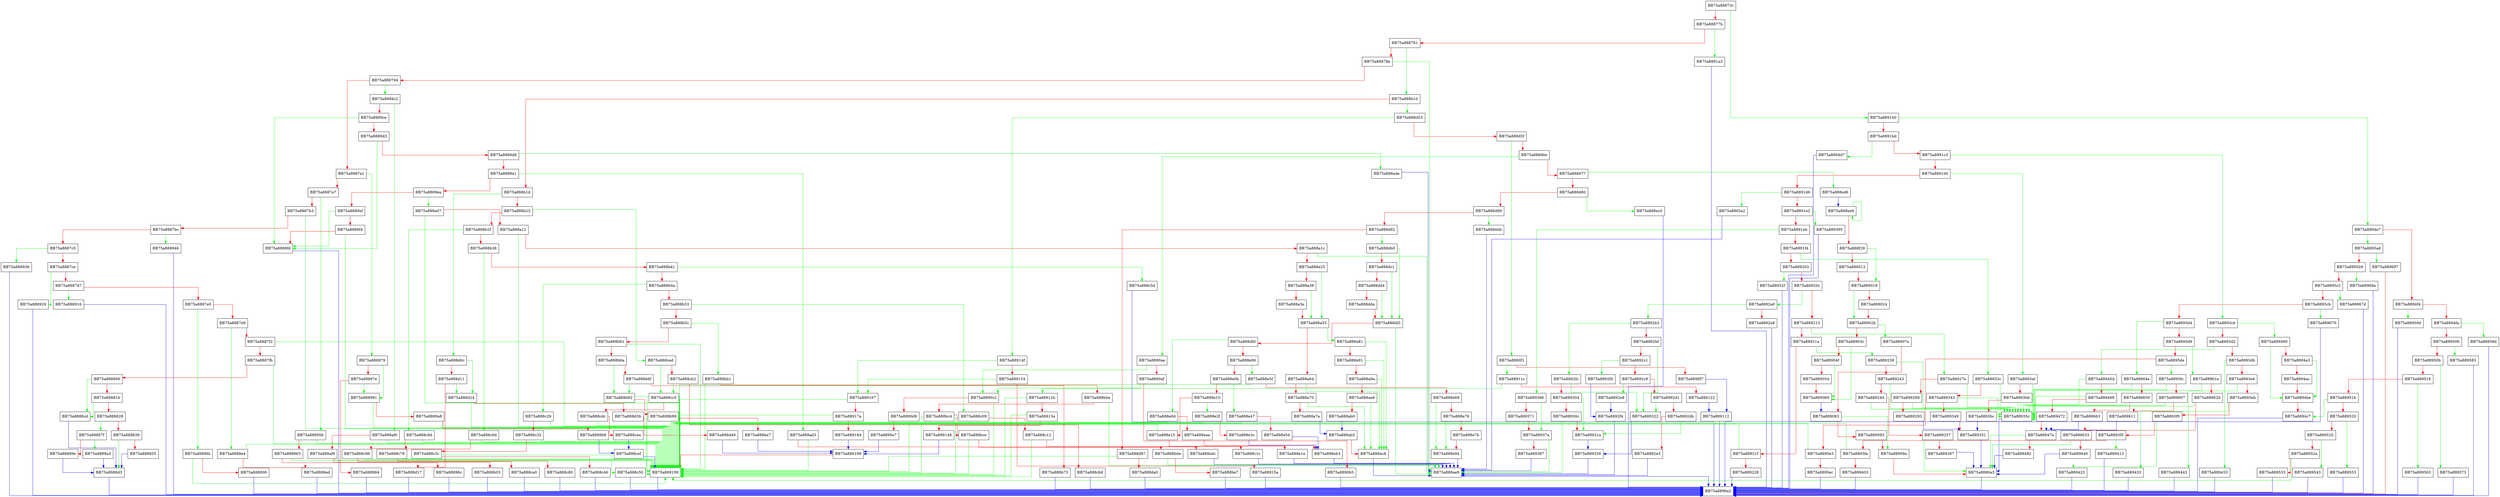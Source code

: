digraph ksignalupper {
  node [shape="box"];
  graph [splines=ortho];
  BB75a88873c -> BB75a8891b0 [color="green"];
  BB75a88873c -> BB75a88877b [color="red"];
  BB75a88877b -> BB75a8891a3 [color="green"];
  BB75a88877b -> BB75a888781 [color="red"];
  BB75a888781 -> BB75a888b10 [color="green"];
  BB75a888781 -> BB75a88878e [color="red"];
  BB75a88878e -> BB75a888ae9 [color="green"];
  BB75a88878e -> BB75a888794 [color="red"];
  BB75a888794 -> BB75a8889c2 [color="green"];
  BB75a888794 -> BB75a8887a1 [color="red"];
  BB75a8887a1 -> BB75a888979 [color="green"];
  BB75a8887a1 -> BB75a8887a7 [color="red"];
  BB75a8887a7 -> BB75a888956 [color="green"];
  BB75a8887a7 -> BB75a8887b3 [color="red"];
  BB75a8887b3 -> BB75a889199 [color="green"];
  BB75a8887b3 -> BB75a8887bc [color="red"];
  BB75a8887bc -> BB75a888946 [color="green"];
  BB75a8887bc -> BB75a8887c5 [color="red"];
  BB75a8887c5 -> BB75a888936 [color="green"];
  BB75a8887c5 -> BB75a8887ce [color="red"];
  BB75a8887ce -> BB75a888926 [color="green"];
  BB75a8887ce -> BB75a8887d7 [color="red"];
  BB75a8887d7 -> BB75a888916 [color="green"];
  BB75a8887d7 -> BB75a8887e0 [color="red"];
  BB75a8887e0 -> BB75a8888fd [color="green"];
  BB75a8887e0 -> BB75a8887e9 [color="red"];
  BB75a8887e9 -> BB75a8888e4 [color="green"];
  BB75a8887e9 -> BB75a8887f2 [color="red"];
  BB75a8887f2 -> BB75a889199 [color="green"];
  BB75a8887f2 -> BB75a8887fb [color="red"];
  BB75a8887fb -> BB75a889199 [color="green"];
  BB75a8887fb -> BB75a888806 [color="red"];
  BB75a888806 -> BB75a8888cd [color="green"];
  BB75a888806 -> BB75a88881b [color="red"];
  BB75a88881b -> BB75a8888cd [color="green"];
  BB75a88881b -> BB75a888828 [color="red"];
  BB75a888828 -> BB75a88887f [color="green"];
  BB75a888828 -> BB75a888839 [color="red"];
  BB75a888839 -> BB75a8888d3 [color="green"];
  BB75a888839 -> BB75a888855 [color="red"];
  BB75a888855 -> BB75a8888d3 [color="blue"];
  BB75a88887f -> BB75a8888a3 [color="green"];
  BB75a88887f -> BB75a88889e [color="red"];
  BB75a88889e -> BB75a8888d3 [color="blue"];
  BB75a8888a3 -> BB75a8888d3 [color="blue"];
  BB75a8888cd -> BB75a8888d3 [color="blue"];
  BB75a8888d3 -> BB75a8896a2 [color="blue"];
  BB75a8888e4 -> BB75a889199 [color="green"];
  BB75a8888e4 -> BB75a8888ed [color="red"];
  BB75a8888ed -> BB75a8896a2 [color="blue"];
  BB75a8888fd -> BB75a889199 [color="green"];
  BB75a8888fd -> BB75a888906 [color="red"];
  BB75a888906 -> BB75a8896a2 [color="blue"];
  BB75a888916 -> BB75a8896a2 [color="blue"];
  BB75a888926 -> BB75a8896a2 [color="blue"];
  BB75a888936 -> BB75a8896a2 [color="blue"];
  BB75a888946 -> BB75a8896a2 [color="blue"];
  BB75a888956 -> BB75a889199 [color="green"];
  BB75a888956 -> BB75a888963 [color="red"];
  BB75a888963 -> BB75a889199 [color="green"];
  BB75a888963 -> BB75a88896c [color="red"];
  BB75a88896c -> BB75a8896a2 [color="blue"];
  BB75a888979 -> BB75a888991 [color="green"];
  BB75a888979 -> BB75a88897e [color="red"];
  BB75a88897e -> BB75a888991 [color="green"];
  BB75a88897e -> BB75a888984 [color="red"];
  BB75a888984 -> BB75a8896a2 [color="blue"];
  BB75a888991 -> BB75a889199 [color="green"];
  BB75a888991 -> BB75a8889a8 [color="red"];
  BB75a8889a8 -> BB75a889199 [color="green"];
  BB75a8889a8 -> BB75a8889b8 [color="red"];
  BB75a8889b8 -> BB75a888cef [color="blue"];
  BB75a8889c2 -> BB75a888af0 [color="green"];
  BB75a8889c2 -> BB75a8889ce [color="red"];
  BB75a8889ce -> BB75a8889fd [color="green"];
  BB75a8889ce -> BB75a8889d3 [color="red"];
  BB75a8889d3 -> BB75a8889fd [color="green"];
  BB75a8889d3 -> BB75a8889d8 [color="red"];
  BB75a8889d8 -> BB75a888ade [color="green"];
  BB75a8889d8 -> BB75a8889e1 [color="red"];
  BB75a8889e1 -> BB75a888ad3 [color="green"];
  BB75a8889e1 -> BB75a8889ea [color="red"];
  BB75a8889ea -> BB75a888a07 [color="green"];
  BB75a8889ea -> BB75a8889ef [color="red"];
  BB75a8889ef -> BB75a8889fd [color="green"];
  BB75a8889ef -> BB75a8889f4 [color="red"];
  BB75a8889f4 -> BB75a889199 [color="green"];
  BB75a8889f4 -> BB75a8889fd [color="red"];
  BB75a8889fd -> BB75a8896a2 [color="blue"];
  BB75a888a07 -> BB75a889199 [color="green"];
  BB75a888a07 -> BB75a888a12 [color="red"];
  BB75a888a12 -> BB75a889199 [color="green"];
  BB75a888a12 -> BB75a888a1c [color="red"];
  BB75a888a1c -> BB75a888ae9 [color="green"];
  BB75a888a1c -> BB75a888a25 [color="red"];
  BB75a888a25 -> BB75a888a53 [color="green"];
  BB75a888a25 -> BB75a888a38 [color="red"];
  BB75a888a38 -> BB75a888a53 [color="green"];
  BB75a888a38 -> BB75a888a3e [color="red"];
  BB75a888a3e -> BB75a888a53 [color="red"];
  BB75a888a53 -> BB75a888a81 [color="green"];
  BB75a888a53 -> BB75a888a64 [color="red"];
  BB75a888a64 -> BB75a888ac8 [color="green"];
  BB75a888a64 -> BB75a888a70 [color="red"];
  BB75a888a70 -> BB75a888ac8 [color="green"];
  BB75a888a70 -> BB75a888a7a [color="red"];
  BB75a888a7a -> BB75a888ab5 [color="blue"];
  BB75a888a81 -> BB75a888ac8 [color="green"];
  BB75a888a81 -> BB75a888a91 [color="red"];
  BB75a888a91 -> BB75a888ac8 [color="green"];
  BB75a888a91 -> BB75a888a9a [color="red"];
  BB75a888a9a -> BB75a888ac8 [color="green"];
  BB75a888a9a -> BB75a888aa6 [color="red"];
  BB75a888aa6 -> BB75a888ac8 [color="green"];
  BB75a888aa6 -> BB75a888ab0 [color="red"];
  BB75a888ab0 -> BB75a888ab5 [color="blue"];
  BB75a888ab5 -> BB75a888ac8 [color="red"];
  BB75a888ac8 -> BB75a888ae9 [color="blue"];
  BB75a888ad3 -> BB75a889199 [color="green"];
  BB75a888ad3 -> BB75a888adc [color="red"];
  BB75a888adc -> BB75a888ae9 [color="blue"];
  BB75a888ade -> BB75a888ae9 [color="blue"];
  BB75a888ae9 -> BB75a8896a2 [color="blue"];
  BB75a888af0 -> BB75a889199 [color="green"];
  BB75a888af0 -> BB75a888af9 [color="red"];
  BB75a888af9 -> BB75a889199 [color="green"];
  BB75a888af9 -> BB75a888b03 [color="red"];
  BB75a888b03 -> BB75a8896a2 [color="blue"];
  BB75a888b10 -> BB75a888d53 [color="green"];
  BB75a888b10 -> BB75a888b1d [color="red"];
  BB75a888b1d -> BB75a888d0c [color="green"];
  BB75a888b1d -> BB75a888b23 [color="red"];
  BB75a888b23 -> BB75a888cad [color="green"];
  BB75a888b23 -> BB75a888b2f [color="red"];
  BB75a888b2f -> BB75a888c8d [color="green"];
  BB75a888b2f -> BB75a888b38 [color="red"];
  BB75a888b38 -> BB75a888c6d [color="green"];
  BB75a888b38 -> BB75a888b41 [color="red"];
  BB75a888b41 -> BB75a888c5d [color="green"];
  BB75a888b41 -> BB75a888b4a [color="red"];
  BB75a888b4a -> BB75a888c29 [color="green"];
  BB75a888b4a -> BB75a888b53 [color="red"];
  BB75a888b53 -> BB75a888c09 [color="green"];
  BB75a888b53 -> BB75a888b5c [color="red"];
  BB75a888b5c -> BB75a888bb1 [color="green"];
  BB75a888b5c -> BB75a888b61 [color="red"];
  BB75a888b61 -> BB75a889199 [color="green"];
  BB75a888b61 -> BB75a888b6a [color="red"];
  BB75a888b6a -> BB75a888b82 [color="green"];
  BB75a888b6a -> BB75a888b6f [color="red"];
  BB75a888b6f -> BB75a888b82 [color="green"];
  BB75a888b6f -> BB75a888b75 [color="red"];
  BB75a888b75 -> BB75a8896a2 [color="blue"];
  BB75a888b82 -> BB75a889199 [color="green"];
  BB75a888b82 -> BB75a888b99 [color="red"];
  BB75a888b99 -> BB75a889199 [color="green"];
  BB75a888b99 -> BB75a888ba7 [color="red"];
  BB75a888ba7 -> BB75a889189 [color="blue"];
  BB75a888bb1 -> BB75a889199 [color="green"];
  BB75a888bb1 -> BB75a888bba [color="red"];
  BB75a888bba -> BB75a888ae9 [color="green"];
  BB75a888bba -> BB75a888bc4 [color="red"];
  BB75a888bc4 -> BB75a889199 [color="green"];
  BB75a888bc4 -> BB75a888bce [color="red"];
  BB75a888bce -> BB75a889199 [color="green"];
  BB75a888bce -> BB75a888bda [color="red"];
  BB75a888bda -> BB75a888ae9 [color="green"];
  BB75a888bda -> BB75a888be7 [color="red"];
  BB75a888be7 -> BB75a8896a2 [color="blue"];
  BB75a888c09 -> BB75a889199 [color="green"];
  BB75a888c09 -> BB75a888c12 [color="red"];
  BB75a888c12 -> BB75a889199 [color="green"];
  BB75a888c12 -> BB75a888c1c [color="red"];
  BB75a888c1c -> BB75a888ae9 [color="blue"];
  BB75a888c29 -> BB75a889199 [color="green"];
  BB75a888c29 -> BB75a888c32 [color="red"];
  BB75a888c32 -> BB75a889199 [color="green"];
  BB75a888c32 -> BB75a888c3c [color="red"];
  BB75a888c3c -> BB75a888c50 [color="green"];
  BB75a888c3c -> BB75a888c46 [color="red"];
  BB75a888c46 -> BB75a8896a2 [color="blue"];
  BB75a888c50 -> BB75a8896a2 [color="blue"];
  BB75a888c5d -> BB75a8896a2 [color="blue"];
  BB75a888c6d -> BB75a889199 [color="green"];
  BB75a888c6d -> BB75a888c76 [color="red"];
  BB75a888c76 -> BB75a889199 [color="green"];
  BB75a888c76 -> BB75a888c80 [color="red"];
  BB75a888c80 -> BB75a8896a2 [color="blue"];
  BB75a888c8d -> BB75a889199 [color="green"];
  BB75a888c8d -> BB75a888c96 [color="red"];
  BB75a888c96 -> BB75a889199 [color="green"];
  BB75a888c96 -> BB75a888ca0 [color="red"];
  BB75a888ca0 -> BB75a8896a2 [color="blue"];
  BB75a888cad -> BB75a888cc5 [color="green"];
  BB75a888cad -> BB75a888cb2 [color="red"];
  BB75a888cb2 -> BB75a888cc5 [color="green"];
  BB75a888cb2 -> BB75a888cb8 [color="red"];
  BB75a888cb8 -> BB75a8896a2 [color="blue"];
  BB75a888cc5 -> BB75a889199 [color="green"];
  BB75a888cc5 -> BB75a888cdc [color="red"];
  BB75a888cdc -> BB75a889199 [color="green"];
  BB75a888cdc -> BB75a888cea [color="red"];
  BB75a888cea -> BB75a888cef [color="blue"];
  BB75a888cef -> BB75a889199 [color="blue"];
  BB75a888d0c -> BB75a888d24 [color="green"];
  BB75a888d0c -> BB75a888d11 [color="red"];
  BB75a888d11 -> BB75a888d24 [color="green"];
  BB75a888d11 -> BB75a888d17 [color="red"];
  BB75a888d17 -> BB75a8896a2 [color="blue"];
  BB75a888d24 -> BB75a889199 [color="green"];
  BB75a888d24 -> BB75a888d3b [color="red"];
  BB75a888d3b -> BB75a889199 [color="green"];
  BB75a888d3b -> BB75a888d49 [color="red"];
  BB75a888d49 -> BB75a889189 [color="blue"];
  BB75a888d53 -> BB75a88914f [color="green"];
  BB75a888d53 -> BB75a888d5f [color="red"];
  BB75a888d5f -> BB75a8890f1 [color="green"];
  BB75a888d5f -> BB75a888d6e [color="red"];
  BB75a888d6e -> BB75a8890aa [color="green"];
  BB75a888d6e -> BB75a888d77 [color="red"];
  BB75a888d77 -> BB75a888ed6 [color="green"];
  BB75a888d77 -> BB75a888d80 [color="red"];
  BB75a888d80 -> BB75a888ec5 [color="green"];
  BB75a888d80 -> BB75a888d89 [color="red"];
  BB75a888d89 -> BB75a888ebb [color="green"];
  BB75a888d89 -> BB75a888d92 [color="red"];
  BB75a888d92 -> BB75a888db0 [color="green"];
  BB75a888d92 -> BB75a888d97 [color="red"];
  BB75a888d97 -> BB75a889199 [color="green"];
  BB75a888d97 -> BB75a888da0 [color="red"];
  BB75a888da0 -> BB75a8896a2 [color="blue"];
  BB75a888db0 -> BB75a888df2 [color="green"];
  BB75a888db0 -> BB75a888dc1 [color="red"];
  BB75a888dc1 -> BB75a888df2 [color="green"];
  BB75a888dc1 -> BB75a888dd4 [color="red"];
  BB75a888dd4 -> BB75a888df2 [color="green"];
  BB75a888dd4 -> BB75a888dda [color="red"];
  BB75a888dda -> BB75a888df2 [color="red"];
  BB75a888df2 -> BB75a888ae9 [color="green"];
  BB75a888df2 -> BB75a888dfd [color="red"];
  BB75a888dfd -> BB75a888e9d [color="green"];
  BB75a888dfd -> BB75a888e06 [color="red"];
  BB75a888e06 -> BB75a888e5f [color="green"];
  BB75a888e06 -> BB75a888e0b [color="red"];
  BB75a888e0b -> BB75a888e47 [color="green"];
  BB75a888e0b -> BB75a888e10 [color="red"];
  BB75a888e10 -> BB75a888e2f [color="green"];
  BB75a888e10 -> BB75a888e15 [color="red"];
  BB75a888e15 -> BB75a889199 [color="green"];
  BB75a888e15 -> BB75a888e1e [color="red"];
  BB75a888e1e -> BB75a888ae9 [color="blue"];
  BB75a888e2f -> BB75a889199 [color="green"];
  BB75a888e2f -> BB75a888e3c [color="red"];
  BB75a888e3c -> BB75a888eb3 [color="blue"];
  BB75a888e47 -> BB75a889199 [color="green"];
  BB75a888e47 -> BB75a888e54 [color="red"];
  BB75a888e54 -> BB75a888eb3 [color="blue"];
  BB75a888e5f -> BB75a889199 [color="green"];
  BB75a888e5f -> BB75a888e69 [color="red"];
  BB75a888e69 -> BB75a888e94 [color="green"];
  BB75a888e69 -> BB75a888e76 [color="red"];
  BB75a888e76 -> BB75a888e94 [color="green"];
  BB75a888e76 -> BB75a888e7b [color="red"];
  BB75a888e7b -> BB75a888e94 [color="red"];
  BB75a888e94 -> BB75a888ae9 [color="blue"];
  BB75a888e9d -> BB75a889199 [color="green"];
  BB75a888e9d -> BB75a888eaa [color="red"];
  BB75a888eaa -> BB75a888eb3 [color="red"];
  BB75a888eb3 -> BB75a888ae9 [color="blue"];
  BB75a888ebb -> BB75a888ae9 [color="blue"];
  BB75a888ec5 -> BB75a8896a2 [color="blue"];
  BB75a888ed6 -> BB75a888ee9 [color="blue"];
  BB75a888ee9 -> BB75a888ee9 [color="green"];
  BB75a888ee9 -> BB75a888f29 [color="red"];
  BB75a888f29 -> BB75a889018 [color="green"];
  BB75a888f29 -> BB75a889013 [color="red"];
  BB75a889013 -> BB75a889018 [color="red"];
  BB75a889018 -> BB75a88902b [color="green"];
  BB75a889018 -> BB75a889024 [color="red"];
  BB75a889024 -> BB75a88902b [color="red"];
  BB75a88902b -> BB75a88907a [color="green"];
  BB75a88902b -> BB75a88903c [color="red"];
  BB75a88903c -> BB75a889069 [color="green"];
  BB75a88903c -> BB75a88904f [color="red"];
  BB75a88904f -> BB75a889069 [color="green"];
  BB75a88904f -> BB75a889054 [color="red"];
  BB75a889054 -> BB75a889069 [color="red"];
  BB75a889069 -> BB75a889083 [color="blue"];
  BB75a88907a -> BB75a889083 [color="red"];
  BB75a889083 -> BB75a88909a [color="green"];
  BB75a889083 -> BB75a889093 [color="red"];
  BB75a889093 -> BB75a88909a [color="red"];
  BB75a88909a -> BB75a8890a3 [color="red"];
  BB75a8890a3 -> BB75a8896a2 [color="blue"];
  BB75a8890aa -> BB75a8890c2 [color="green"];
  BB75a8890aa -> BB75a8890af [color="red"];
  BB75a8890af -> BB75a8890c2 [color="green"];
  BB75a8890af -> BB75a8890b5 [color="red"];
  BB75a8890b5 -> BB75a8896a2 [color="blue"];
  BB75a8890c2 -> BB75a889199 [color="green"];
  BB75a8890c2 -> BB75a8890d9 [color="red"];
  BB75a8890d9 -> BB75a889199 [color="green"];
  BB75a8890d9 -> BB75a8890e7 [color="red"];
  BB75a8890e7 -> BB75a889189 [color="blue"];
  BB75a8890f1 -> BB75a88911c [color="green"];
  BB75a8890f1 -> BB75a8890f7 [color="red"];
  BB75a8890f7 -> BB75a889112 [color="blue"];
  BB75a889112 -> BB75a8896a2 [color="blue"];
  BB75a88911c -> BB75a88912b [color="green"];
  BB75a88911c -> BB75a889122 [color="red"];
  BB75a889122 -> BB75a889112 [color="blue"];
  BB75a88912b -> BB75a889199 [color="green"];
  BB75a88912b -> BB75a88913e [color="red"];
  BB75a88913e -> BB75a889199 [color="green"];
  BB75a88913e -> BB75a889148 [color="red"];
  BB75a889148 -> BB75a889189 [color="blue"];
  BB75a88914f -> BB75a889167 [color="green"];
  BB75a88914f -> BB75a889154 [color="red"];
  BB75a889154 -> BB75a889167 [color="green"];
  BB75a889154 -> BB75a88915a [color="red"];
  BB75a88915a -> BB75a8896a2 [color="blue"];
  BB75a889167 -> BB75a889199 [color="green"];
  BB75a889167 -> BB75a88917a [color="red"];
  BB75a88917a -> BB75a889199 [color="green"];
  BB75a88917a -> BB75a889184 [color="red"];
  BB75a889184 -> BB75a889189 [color="blue"];
  BB75a889189 -> BB75a889199 [color="red"];
  BB75a889199 -> BB75a8896a2 [color="blue"];
  BB75a8891a3 -> BB75a8896a2 [color="blue"];
  BB75a8891b0 -> BB75a8894e7 [color="green"];
  BB75a8891b0 -> BB75a8891bd [color="red"];
  BB75a8891bd -> BB75a8894d7 [color="green"];
  BB75a8891bd -> BB75a8891c3 [color="red"];
  BB75a8891c3 -> BB75a8893c6 [color="green"];
  BB75a8891c3 -> BB75a8891d0 [color="red"];
  BB75a8891d0 -> BB75a8893af [color="green"];
  BB75a8891d0 -> BB75a8891d6 [color="red"];
  BB75a8891d6 -> BB75a8893a2 [color="green"];
  BB75a8891d6 -> BB75a8891e2 [color="red"];
  BB75a8891e2 -> BB75a889395 [color="green"];
  BB75a8891e2 -> BB75a8891eb [color="red"];
  BB75a8891eb -> BB75a889366 [color="green"];
  BB75a8891eb -> BB75a8891f4 [color="red"];
  BB75a8891f4 -> BB75a88933c [color="green"];
  BB75a8891f4 -> BB75a889203 [color="red"];
  BB75a889203 -> BB75a88932f [color="green"];
  BB75a889203 -> BB75a88920c [color="red"];
  BB75a88920c -> BB75a8892a0 [color="green"];
  BB75a88920c -> BB75a889215 [color="red"];
  BB75a889215 -> BB75a88927e [color="green"];
  BB75a889215 -> BB75a88921a [color="red"];
  BB75a88921a -> BB75a889238 [color="green"];
  BB75a88921a -> BB75a88921f [color="red"];
  BB75a88921f -> BB75a889199 [color="green"];
  BB75a88921f -> BB75a889228 [color="red"];
  BB75a889228 -> BB75a8896a2 [color="blue"];
  BB75a889238 -> BB75a88935c [color="green"];
  BB75a889238 -> BB75a889243 [color="red"];
  BB75a889243 -> BB75a88935c [color="green"];
  BB75a889243 -> BB75a88924d [color="red"];
  BB75a88924d -> BB75a88935c [color="green"];
  BB75a88924d -> BB75a889257 [color="red"];
  BB75a889257 -> BB75a8890a3 [color="green"];
  BB75a889257 -> BB75a889267 [color="red"];
  BB75a889267 -> BB75a8890a3 [color="blue"];
  BB75a88927e -> BB75a88935c [color="green"];
  BB75a88927e -> BB75a889289 [color="red"];
  BB75a889289 -> BB75a88935c [color="green"];
  BB75a889289 -> BB75a889293 [color="red"];
  BB75a889293 -> BB75a889351 [color="blue"];
  BB75a8892a0 -> BB75a8892b3 [color="green"];
  BB75a8892a0 -> BB75a8892a9 [color="red"];
  BB75a8892a9 -> BB75a8896a2 [color="blue"];
  BB75a8892b3 -> BB75a8892fc [color="green"];
  BB75a8892b3 -> BB75a8892bf [color="red"];
  BB75a8892bf -> BB75a889322 [color="green"];
  BB75a8892bf -> BB75a8892c1 [color="red"];
  BB75a8892c1 -> BB75a8892f0 [color="green"];
  BB75a8892c1 -> BB75a8892c9 [color="red"];
  BB75a8892c9 -> BB75a8892e8 [color="green"];
  BB75a8892c9 -> BB75a8892d1 [color="red"];
  BB75a8892d1 -> BB75a889322 [color="green"];
  BB75a8892d1 -> BB75a8892db [color="red"];
  BB75a8892db -> BB75a88931a [color="green"];
  BB75a8892db -> BB75a8892e3 [color="red"];
  BB75a8892e3 -> BB75a888ae9 [color="blue"];
  BB75a8892e8 -> BB75a8892f4 [color="blue"];
  BB75a8892f0 -> BB75a8892f4 [color="blue"];
  BB75a8892f4 -> BB75a888ae9 [color="blue"];
  BB75a8892fc -> BB75a889322 [color="green"];
  BB75a8892fc -> BB75a889304 [color="red"];
  BB75a889304 -> BB75a88931a [color="green"];
  BB75a889304 -> BB75a88930c [color="red"];
  BB75a88930c -> BB75a888ae9 [color="green"];
  BB75a88930c -> BB75a88931a [color="red"];
  BB75a88931a -> BB75a889326 [color="blue"];
  BB75a889322 -> BB75a889326 [color="blue"];
  BB75a889326 -> BB75a888ae9 [color="blue"];
  BB75a88932f -> BB75a8896a2 [color="blue"];
  BB75a88933c -> BB75a88935c [color="green"];
  BB75a88933c -> BB75a889343 [color="red"];
  BB75a889343 -> BB75a88935c [color="green"];
  BB75a889343 -> BB75a889349 [color="red"];
  BB75a889349 -> BB75a889351 [color="red"];
  BB75a889351 -> BB75a8890a3 [color="blue"];
  BB75a88935c -> BB75a8890a3 [color="blue"];
  BB75a889366 -> BB75a88937a [color="green"];
  BB75a889366 -> BB75a889371 [color="red"];
  BB75a889371 -> BB75a88937a [color="red"];
  BB75a88937a -> BB75a888ae9 [color="green"];
  BB75a88937a -> BB75a889387 [color="red"];
  BB75a889387 -> BB75a888ae9 [color="blue"];
  BB75a889395 -> BB75a8896a2 [color="blue"];
  BB75a8893a2 -> BB75a888ae9 [color="blue"];
  BB75a8893af -> BB75a88935c [color="green"];
  BB75a8893af -> BB75a8893b6 [color="red"];
  BB75a8893b6 -> BB75a88935c [color="green"];
  BB75a8893b6 -> BB75a8893bc [color="red"];
  BB75a8893bc -> BB75a889351 [color="blue"];
  BB75a8893c6 -> BB75a889490 [color="green"];
  BB75a8893c6 -> BB75a8893d2 [color="red"];
  BB75a8893d2 -> BB75a88945d [color="green"];
  BB75a8893d2 -> BB75a8893db [color="red"];
  BB75a8893db -> BB75a889453 [color="green"];
  BB75a8893db -> BB75a8893e6 [color="red"];
  BB75a8893e6 -> BB75a889443 [color="green"];
  BB75a8893e6 -> BB75a8893eb [color="red"];
  BB75a8893eb -> BB75a889433 [color="green"];
  BB75a8893eb -> BB75a8893f0 [color="red"];
  BB75a8893f0 -> BB75a889423 [color="green"];
  BB75a8893f0 -> BB75a8893f5 [color="red"];
  BB75a8893f5 -> BB75a889413 [color="green"];
  BB75a8893f5 -> BB75a8893fa [color="red"];
  BB75a8893fa -> BB75a889199 [color="green"];
  BB75a8893fa -> BB75a889403 [color="red"];
  BB75a889403 -> BB75a8896a2 [color="blue"];
  BB75a889413 -> BB75a8896a2 [color="blue"];
  BB75a889423 -> BB75a8896a2 [color="blue"];
  BB75a889433 -> BB75a8896a2 [color="blue"];
  BB75a889443 -> BB75a8896a2 [color="blue"];
  BB75a889453 -> BB75a8896a2 [color="blue"];
  BB75a88945d -> BB75a88935c [color="green"];
  BB75a88945d -> BB75a889468 [color="red"];
  BB75a889468 -> BB75a88935c [color="green"];
  BB75a889468 -> BB75a889472 [color="red"];
  BB75a889472 -> BB75a88947a [color="red"];
  BB75a88947a -> BB75a8890a3 [color="green"];
  BB75a88947a -> BB75a889482 [color="red"];
  BB75a889482 -> BB75a8890a3 [color="blue"];
  BB75a889490 -> BB75a8894be [color="green"];
  BB75a889490 -> BB75a8894a3 [color="red"];
  BB75a8894a3 -> BB75a8894be [color="green"];
  BB75a8894a3 -> BB75a8894ac [color="red"];
  BB75a8894ac -> BB75a8894be [color="red"];
  BB75a8894be -> BB75a8894c7 [color="red"];
  BB75a8894c7 -> BB75a8896a2 [color="blue"];
  BB75a8894d7 -> BB75a8896a2 [color="blue"];
  BB75a8894e7 -> BB75a8895ad [color="green"];
  BB75a8894e7 -> BB75a8894f4 [color="red"];
  BB75a8894f4 -> BB75a88959d [color="green"];
  BB75a8894f4 -> BB75a8894fa [color="red"];
  BB75a8894fa -> BB75a88958d [color="green"];
  BB75a8894fa -> BB75a889506 [color="red"];
  BB75a889506 -> BB75a889583 [color="green"];
  BB75a889506 -> BB75a88950b [color="red"];
  BB75a88950b -> BB75a889573 [color="green"];
  BB75a88950b -> BB75a889516 [color="red"];
  BB75a889516 -> BB75a889563 [color="green"];
  BB75a889516 -> BB75a88951b [color="red"];
  BB75a88951b -> BB75a8894c7 [color="green"];
  BB75a88951b -> BB75a889520 [color="red"];
  BB75a889520 -> BB75a889553 [color="green"];
  BB75a889520 -> BB75a889525 [color="red"];
  BB75a889525 -> BB75a889543 [color="green"];
  BB75a889525 -> BB75a88952a [color="red"];
  BB75a88952a -> BB75a889199 [color="green"];
  BB75a88952a -> BB75a889533 [color="red"];
  BB75a889533 -> BB75a8896a2 [color="blue"];
  BB75a889543 -> BB75a8896a2 [color="blue"];
  BB75a889553 -> BB75a8896a2 [color="blue"];
  BB75a889563 -> BB75a8896a2 [color="blue"];
  BB75a889573 -> BB75a8896a2 [color="blue"];
  BB75a889583 -> BB75a8896a2 [color="blue"];
  BB75a88958d -> BB75a8896a2 [color="blue"];
  BB75a88959d -> BB75a8896a2 [color="blue"];
  BB75a8895ad -> BB75a889697 [color="green"];
  BB75a8895ad -> BB75a8895b9 [color="red"];
  BB75a8895b9 -> BB75a88968a [color="green"];
  BB75a8895b9 -> BB75a8895c2 [color="red"];
  BB75a8895c2 -> BB75a88967d [color="green"];
  BB75a8895c2 -> BB75a8895cb [color="red"];
  BB75a8895cb -> BB75a889670 [color="green"];
  BB75a8895cb -> BB75a8895d4 [color="red"];
  BB75a8895d4 -> BB75a88964e [color="green"];
  BB75a8895d4 -> BB75a8895d9 [color="red"];
  BB75a8895d9 -> BB75a88961e [color="green"];
  BB75a8895d9 -> BB75a8895de [color="red"];
  BB75a8895de -> BB75a8895fc [color="green"];
  BB75a8895de -> BB75a8895e3 [color="red"];
  BB75a8895e3 -> BB75a889199 [color="green"];
  BB75a8895e3 -> BB75a8895ec [color="red"];
  BB75a8895ec -> BB75a8896a2 [color="blue"];
  BB75a8895fc -> BB75a88935c [color="green"];
  BB75a8895fc -> BB75a889607 [color="red"];
  BB75a889607 -> BB75a88935c [color="green"];
  BB75a889607 -> BB75a889611 [color="red"];
  BB75a889611 -> BB75a88947a [color="blue"];
  BB75a88961e -> BB75a88935c [color="green"];
  BB75a88961e -> BB75a889629 [color="red"];
  BB75a889629 -> BB75a88935c [color="green"];
  BB75a889629 -> BB75a889633 [color="red"];
  BB75a889633 -> BB75a8890a3 [color="green"];
  BB75a889633 -> BB75a889640 [color="red"];
  BB75a889640 -> BB75a8890a3 [color="blue"];
  BB75a88964e -> BB75a88935c [color="green"];
  BB75a88964e -> BB75a889659 [color="red"];
  BB75a889659 -> BB75a88935c [color="green"];
  BB75a889659 -> BB75a889663 [color="red"];
  BB75a889663 -> BB75a88947a [color="blue"];
  BB75a889670 -> BB75a8896a2 [color="blue"];
  BB75a88967d -> BB75a8896a2 [color="blue"];
  BB75a88968a -> BB75a8896a2 [color="blue"];
  BB75a889697 -> BB75a8896a2 [color="red"];
}